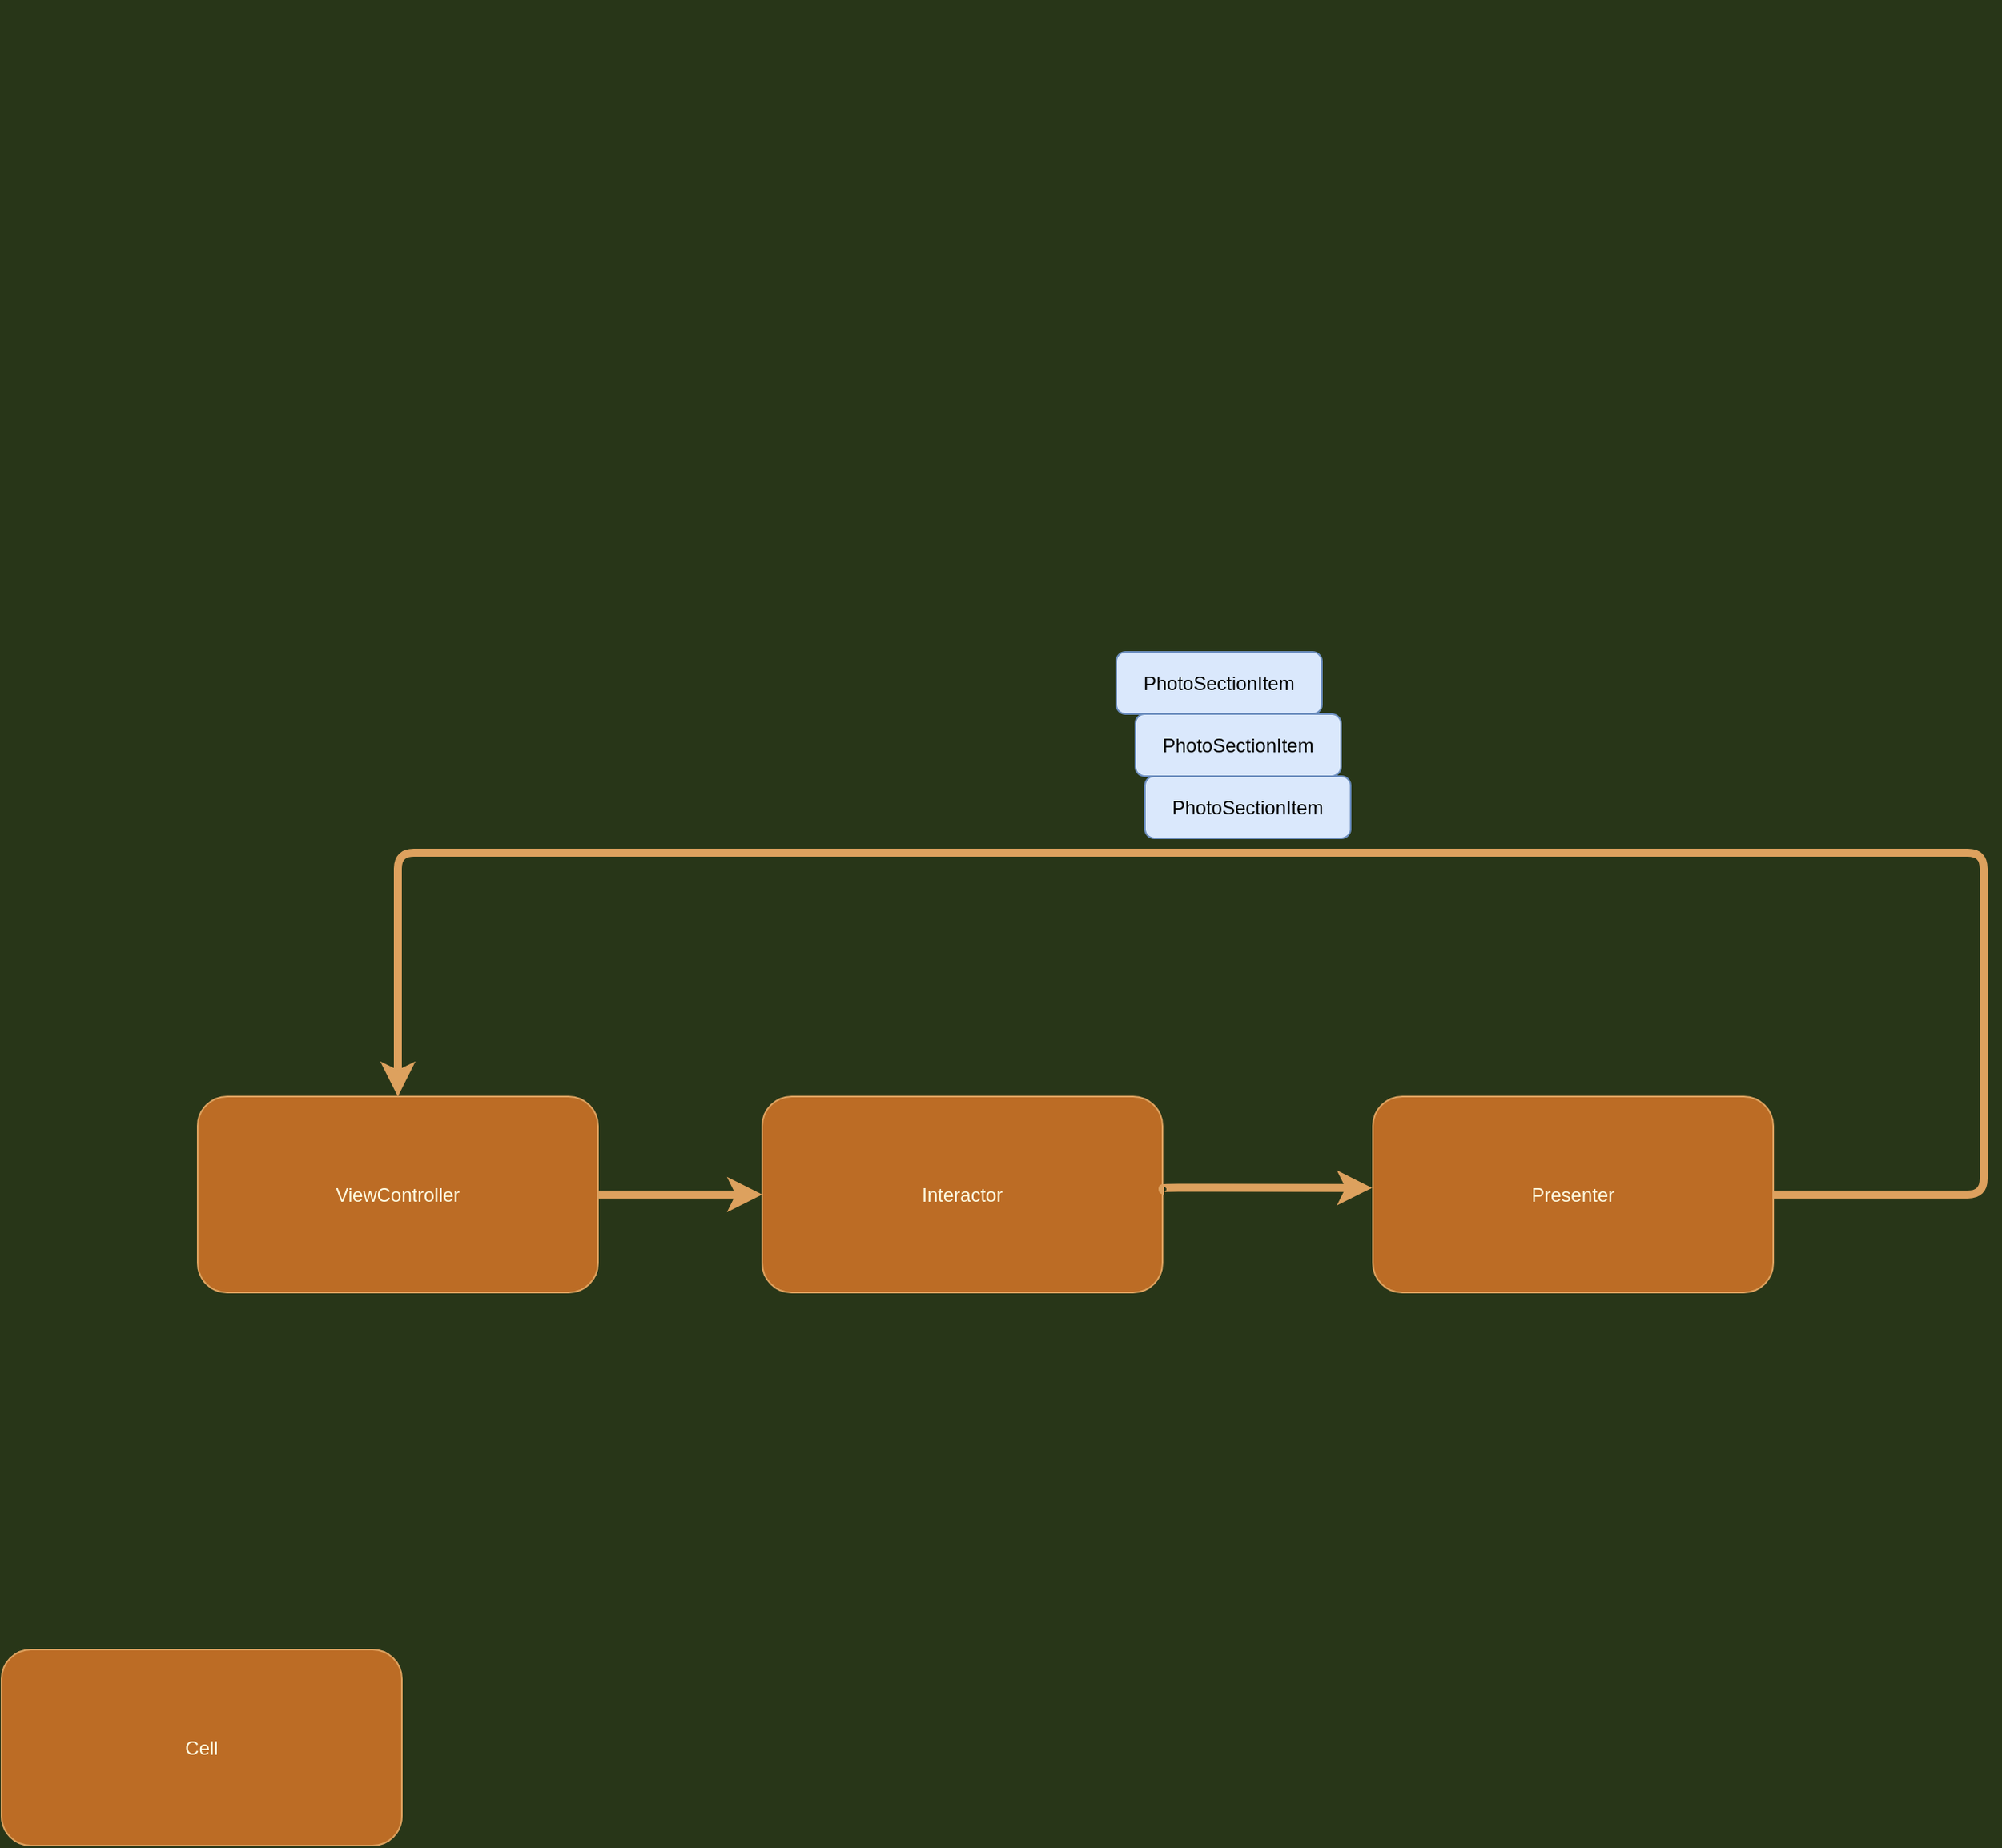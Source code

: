 <mxfile version="18.2.1" type="github">
  <diagram id="6I7zft8cawXg8nqun7yF" name="Page-1">
    <mxGraphModel dx="2659" dy="2518" grid="0" gridSize="10" guides="1" tooltips="1" connect="1" arrows="1" fold="1" page="0" pageScale="1" pageWidth="827" pageHeight="1169" background="#283618" math="0" shadow="0">
      <root>
        <mxCell id="0" />
        <mxCell id="1" parent="0" />
        <mxCell id="C-j3dDMoZOkLHx2g_xAV-1" value="Cell" style="rounded=1;whiteSpace=wrap;html=1;fillColor=#BC6C25;strokeColor=#DDA15E;fontColor=#FEFAE0;" vertex="1" parent="1">
          <mxGeometry x="-341" y="167" width="251" height="123" as="geometry" />
        </mxCell>
        <mxCell id="C-j3dDMoZOkLHx2g_xAV-6" style="edgeStyle=orthogonalEdgeStyle;curved=0;rounded=1;sketch=0;orthogonalLoop=1;jettySize=auto;html=1;exitX=1;exitY=0.5;exitDx=0;exitDy=0;entryX=0;entryY=0.5;entryDx=0;entryDy=0;fontColor=#FEFAE0;strokeColor=#DDA15E;fillColor=#BC6C25;jumpSize=6;strokeWidth=5;" edge="1" parent="1" source="C-j3dDMoZOkLHx2g_xAV-3" target="C-j3dDMoZOkLHx2g_xAV-4">
          <mxGeometry relative="1" as="geometry" />
        </mxCell>
        <mxCell id="C-j3dDMoZOkLHx2g_xAV-3" value="ViewController" style="rounded=1;whiteSpace=wrap;html=1;fillColor=#BC6C25;strokeColor=#DDA15E;fontColor=#FEFAE0;" vertex="1" parent="1">
          <mxGeometry x="-218" y="-180" width="251" height="123" as="geometry" />
        </mxCell>
        <mxCell id="C-j3dDMoZOkLHx2g_xAV-4" value="Interactor" style="rounded=1;whiteSpace=wrap;html=1;fillColor=#BC6C25;strokeColor=#DDA15E;fontColor=#FEFAE0;" vertex="1" parent="1">
          <mxGeometry x="136" y="-180" width="251" height="123" as="geometry" />
        </mxCell>
        <mxCell id="C-j3dDMoZOkLHx2g_xAV-10" style="edgeStyle=orthogonalEdgeStyle;curved=0;rounded=1;sketch=0;jumpSize=6;orthogonalLoop=1;jettySize=auto;html=1;fontColor=#FEFAE0;strokeColor=#DDA15E;strokeWidth=5;fillColor=#BC6C25;entryX=0.5;entryY=0;entryDx=0;entryDy=0;" edge="1" parent="1" source="C-j3dDMoZOkLHx2g_xAV-5" target="C-j3dDMoZOkLHx2g_xAV-3">
          <mxGeometry relative="1" as="geometry">
            <mxPoint x="-123" y="-319" as="targetPoint" />
            <Array as="points">
              <mxPoint x="902" y="-118" />
              <mxPoint x="902" y="-333" />
              <mxPoint x="-92" y="-333" />
            </Array>
          </mxGeometry>
        </mxCell>
        <mxCell id="C-j3dDMoZOkLHx2g_xAV-5" value="Presenter" style="rounded=1;whiteSpace=wrap;html=1;fillColor=#BC6C25;strokeColor=#DDA15E;fontColor=#FEFAE0;" vertex="1" parent="1">
          <mxGeometry x="519" y="-180" width="251" height="123" as="geometry" />
        </mxCell>
        <mxCell id="C-j3dDMoZOkLHx2g_xAV-7" style="edgeStyle=orthogonalEdgeStyle;curved=0;rounded=1;sketch=0;orthogonalLoop=1;jettySize=auto;html=1;fontColor=#FEFAE0;strokeColor=#DDA15E;fillColor=#BC6C25;jumpSize=6;strokeWidth=5;entryX=-0.002;entryY=0.466;entryDx=0;entryDy=0;entryPerimeter=0;" edge="1" parent="1" target="C-j3dDMoZOkLHx2g_xAV-5">
          <mxGeometry relative="1" as="geometry">
            <mxPoint x="388" y="-121" as="sourcePoint" />
            <mxPoint x="491" y="-110" as="targetPoint" />
            <Array as="points">
              <mxPoint x="387" y="-123" />
            </Array>
          </mxGeometry>
        </mxCell>
        <mxCell id="C-j3dDMoZOkLHx2g_xAV-12" value="PhotoSectionItem" style="rounded=1;whiteSpace=wrap;html=1;fillColor=#dae8fc;strokeColor=#6c8ebf;" vertex="1" parent="1">
          <mxGeometry x="376" y="-381" width="129" height="39" as="geometry" />
        </mxCell>
        <mxCell id="C-j3dDMoZOkLHx2g_xAV-13" value="PhotoSectionItem" style="rounded=1;whiteSpace=wrap;html=1;fillColor=#dae8fc;strokeColor=#6c8ebf;" vertex="1" parent="1">
          <mxGeometry x="370" y="-420" width="129" height="39" as="geometry" />
        </mxCell>
        <mxCell id="C-j3dDMoZOkLHx2g_xAV-14" value="PhotoSectionItem" style="rounded=1;whiteSpace=wrap;html=1;fillColor=#dae8fc;strokeColor=#6c8ebf;" vertex="1" parent="1">
          <mxGeometry x="358" y="-459" width="129" height="39" as="geometry" />
        </mxCell>
        <mxCell id="C-j3dDMoZOkLHx2g_xAV-16" value="" style="shape=image;verticalLabelPosition=bottom;labelBackgroundColor=default;verticalAlign=top;aspect=fixed;imageAspect=0;image=https://ichef.bbci.co.uk/news/976/cpsprodpb/17638/production/_124800859_gettyimages-817514614.jpg;" vertex="1" parent="1">
          <mxGeometry x="136" y="-868" width="520" height="293" as="geometry" />
        </mxCell>
      </root>
    </mxGraphModel>
  </diagram>
</mxfile>
